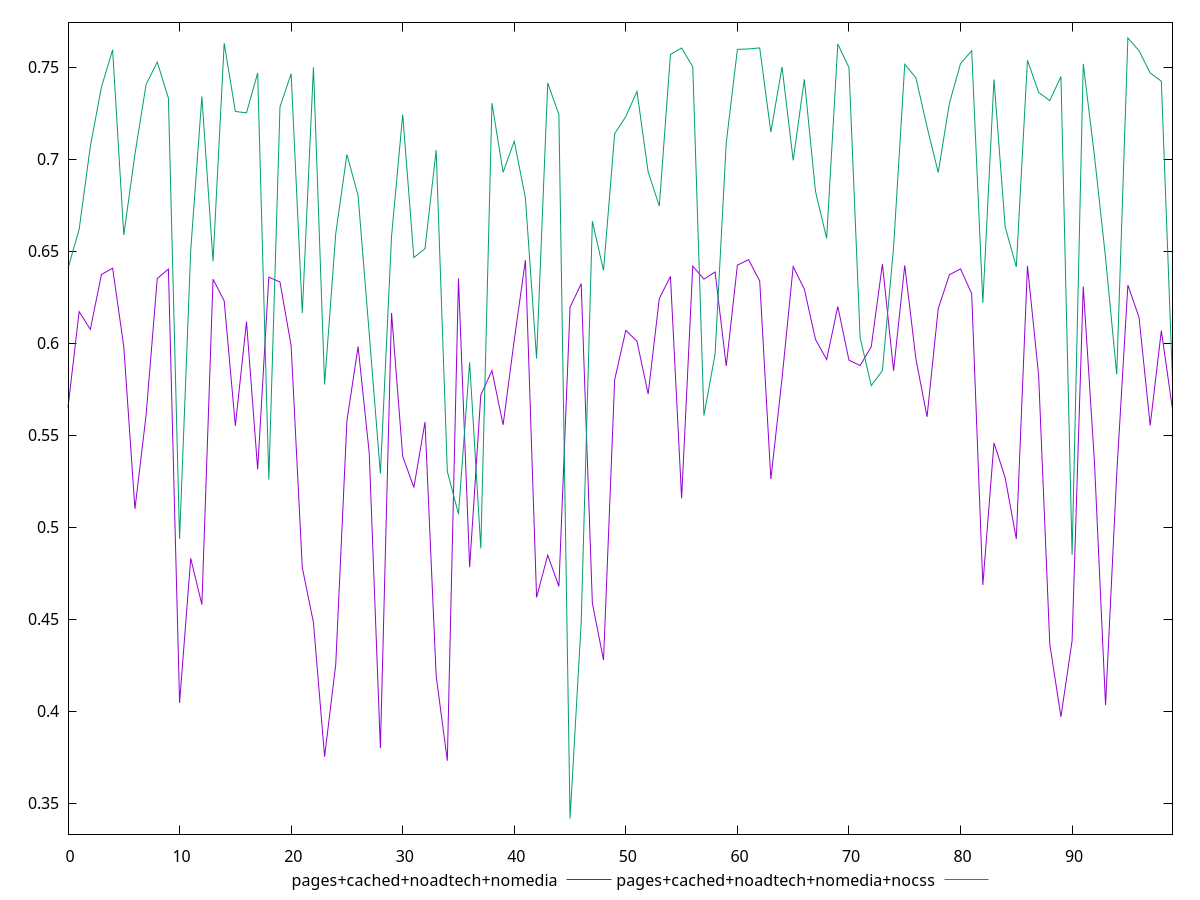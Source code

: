reset

$pagesCachedNoadtechNomedia <<EOF
0 0.5649798576722135
1 0.6170802708617781
2 0.607406797281358
3 0.6372962318724693
4 0.6406791458069805
5 0.5980285409183774
6 0.509865160090628
7 0.5608250578020108
8 0.6350880249793894
9 0.6401797526126924
10 0.40443463738535196
11 0.482965611094173
12 0.4578590834320913
13 0.6347173404677158
14 0.6229061870734722
15 0.5550239629672074
16 0.6116453704204337
17 0.5313615925400516
18 0.63578352278241
19 0.6331610773301997
20 0.598528915999266
21 0.47798042678672187
22 0.4481027014356557
23 0.3751868521021314
24 0.4254801447526013
25 0.5575925667506053
26 0.5981067519668443
27 0.5402422837321048
28 0.37986328646515877
29 0.6163267136205872
30 0.5384595837733456
31 0.5215047703939256
32 0.5571124457246454
33 0.4191259432462781
34 0.37305669773698824
35 0.6350913197135187
36 0.4781445070659707
37 0.5717303625820614
38 0.5850073713496625
39 0.5555414964972482
40 0.6016648114654238
41 0.6450289565647389
42 0.46176565005426
43 0.48472293952598094
44 0.46772368511827606
45 0.6194785296105175
46 0.6322541405941393
47 0.45863263101001034
48 0.42770653233803857
49 0.5800599110625642
50 0.606919015407342
51 0.6009510140741944
52 0.5722971307085042
53 0.6241489477333468
54 0.6362341866592591
55 0.5155730962671412
56 0.6417845867280887
57 0.6347143954232468
58 0.6386186575024607
59 0.5875353566834944
60 0.642325909660261
61 0.6453178884300702
62 0.6337539056858665
63 0.5260457917287014
64 0.5807101267251683
65 0.6415120743047459
66 0.6293485957463005
67 0.6019589574225658
68 0.5910427354256723
69 0.6198626699417494
70 0.5907215969058326
71 0.587755155049322
72 0.5980271973370868
73 0.6429439332764839
74 0.5849649995367996
75 0.6422072653256206
76 0.591367789178284
77 0.5599210354174269
78 0.6186248439155042
79 0.6370711884534136
80 0.6403275773546981
81 0.626846489669068
82 0.468500597947897
83 0.5457381399453333
84 0.5268615191744265
85 0.49355190763880313
86 0.6419073060224271
87 0.5825509134176874
88 0.4364346228966267
89 0.39686299156387717
90 0.43820371307261197
91 0.6306839551670171
92 0.5359618507115121
93 0.40323866141527454
94 0.5286774632436065
95 0.6315238136569884
96 0.6139625832127044
97 0.5552321237042467
98 0.6067134313202159
99 0.5640735695324469
EOF

$pagesCachedNoadtechNomediaNocss <<EOF
0 0.6405912643528592
1 0.6618184237748441
2 0.7068706518333733
3 0.7391778145773599
4 0.7593888650128348
5 0.6586907133026243
6 0.7026713617609956
7 0.7405400006022239
8 0.7527255186878647
9 0.7331108481782438
10 0.4935499630964407
11 0.6504004202450366
12 0.7339377527863175
13 0.6444524843257301
14 0.7629392637204184
15 0.7258500372676445
16 0.7251164732006842
17 0.7467967388614511
18 0.5257571625355917
19 0.728356798693663
20 0.7463055996887512
21 0.6162914819908795
22 0.7498500869686724
23 0.5774405447803143
24 0.6595048268767836
25 0.7024618369332011
26 0.6802180492052616
27 0.6051444578482978
28 0.5290623923804438
29 0.6579509776690837
30 0.7241415318427542
31 0.646401156494473
32 0.6513605874949034
33 0.7048763020302974
34 0.5302798505956043
35 0.5070535282389391
36 0.5895236671063708
37 0.48842814363695203
38 0.7303507291394468
39 0.6928133700795048
40 0.7096999127923034
41 0.6787848019794328
42 0.5915821343093031
43 0.7412839595775809
44 0.7242200063997783
45 0.34159149520050375
46 0.44814109871859037
47 0.6662133866301774
48 0.6394046353175833
49 0.7137854722937947
50 0.7231331656309057
51 0.7367410191602474
52 0.6930254608765045
53 0.6744659822708096
54 0.7568243925797592
55 0.7603613573287692
56 0.7501356422944222
57 0.5605773147918025
58 0.5939515526462177
59 0.708769925709649
60 0.7595959454063581
61 0.7598281292027746
62 0.7603984002627335
63 0.7146151319574501
64 0.7500874070739237
65 0.6993074300638894
66 0.7433371922419322
67 0.6824274607614175
68 0.6568902480230367
69 0.7624901047166788
70 0.7497311588120238
71 0.6029328329133389
72 0.5768828112178042
73 0.5850264483470607
74 0.652084812441814
75 0.7514538947644792
76 0.744129958395731
77 0.7174680020408875
78 0.6926786046290563
79 0.730209133154345
80 0.7518187378203135
81 0.758881115758874
82 0.6218701477140955
83 0.7432261366473183
84 0.6631846291829216
85 0.6413706830655499
86 0.7536571385448596
87 0.7362413933214421
88 0.7317430599906577
89 0.7448279008448658
90 0.4848733002192217
91 0.7517203661271119
92 0.7020080469772974
93 0.6463389210138634
94 0.5829432785177265
95 0.7658301502978871
96 0.7588444093366938
97 0.746772634290933
98 0.7423100635521337
99 0.5795031389917408
EOF

set key outside below
set xrange [0:99]
set yrange [0.3331067220985561:0.7743149233998348]
set trange [0.3331067220985561:0.7743149233998348]
set terminal svg size 640, 520 enhanced background rgb 'white'
set output "report_00015_2021-02-09T16-11-33.973Z/meta/pScore/comparison/line/3_vs_4.svg"

plot $pagesCachedNoadtechNomedia title "pages+cached+noadtech+nomedia" with line, \
     $pagesCachedNoadtechNomediaNocss title "pages+cached+noadtech+nomedia+nocss" with line

reset
